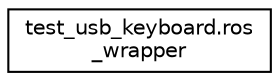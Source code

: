 digraph "Graphical Class Hierarchy"
{
 // LATEX_PDF_SIZE
  edge [fontname="Helvetica",fontsize="10",labelfontname="Helvetica",labelfontsize="10"];
  node [fontname="Helvetica",fontsize="10",shape=record];
  rankdir="LR";
  Node0 [label="test_usb_keyboard.ros\l_wrapper",height=0.2,width=0.4,color="black", fillcolor="white", style="filled",URL="$classtest__usb__keyboard_1_1ros__wrapper.html",tooltip=" "];
}
